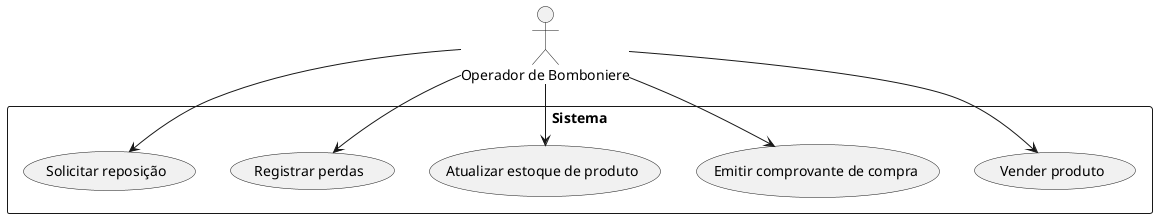 @startuml Bomboniere
actor "Operador de Bomboniere" as BO
rectangle Sistema {
  BO --> (Vender produto)
  BO --> (Emitir comprovante de compra)
  BO --> (Atualizar estoque de produto)
  BO --> (Registrar perdas)
  BO --> (Solicitar reposição)
}
@enduml